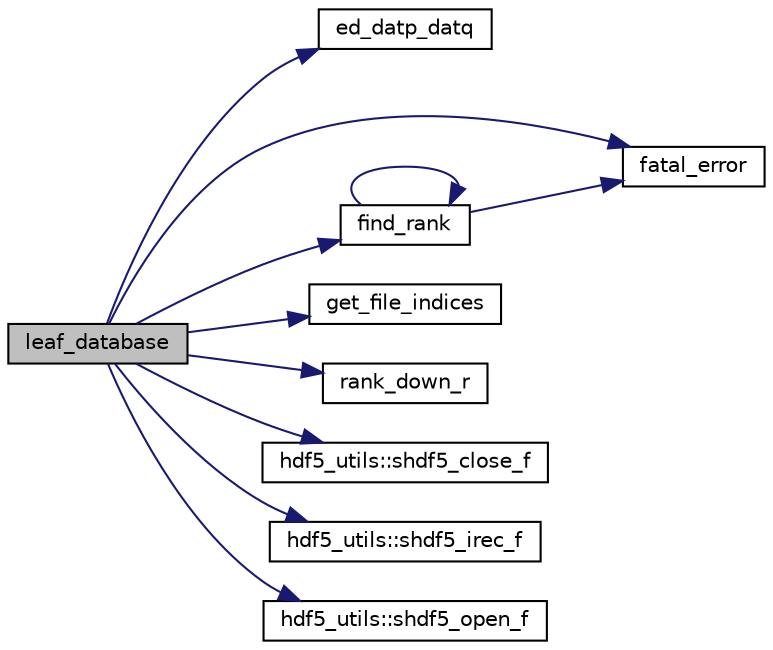 digraph "leaf_database"
{
 // LATEX_PDF_SIZE
  edge [fontname="Helvetica",fontsize="10",labelfontname="Helvetica",labelfontsize="10"];
  node [fontname="Helvetica",fontsize="10",shape=record];
  rankdir="LR";
  Node1 [label="leaf_database",height=0.2,width=0.4,color="black", fillcolor="grey75", style="filled", fontcolor="black",tooltip=" "];
  Node1 -> Node2 [color="midnightblue",fontsize="10",style="solid",fontname="Helvetica"];
  Node2 [label="ed_datp_datq",height=0.2,width=0.4,color="black", fillcolor="white", style="filled",URL="$leaf__database_8f90.html#a2bc9d20bb929b6dcaf614245dc11fa28",tooltip=" "];
  Node1 -> Node3 [color="midnightblue",fontsize="10",style="solid",fontname="Helvetica"];
  Node3 [label="fatal_error",height=0.2,width=0.4,color="black", fillcolor="white", style="filled",URL="$fatal__error_8_f90.html#a2a2bff228716ab48a81c795b348d1665",tooltip=" "];
  Node1 -> Node4 [color="midnightblue",fontsize="10",style="solid",fontname="Helvetica"];
  Node4 [label="find_rank",height=0.2,width=0.4,color="black", fillcolor="white", style="filled",URL="$numutils_8f90.html#a732ad4008d82d16d53c093bf1cecccc3",tooltip=" "];
  Node4 -> Node3 [color="midnightblue",fontsize="10",style="solid",fontname="Helvetica"];
  Node4 -> Node4 [color="midnightblue",fontsize="10",style="solid",fontname="Helvetica"];
  Node1 -> Node5 [color="midnightblue",fontsize="10",style="solid",fontname="Helvetica"];
  Node5 [label="get_file_indices",height=0.2,width=0.4,color="black", fillcolor="white", style="filled",URL="$leaf__database_8f90.html#a65620476257f7895a1e7494a74f69b97",tooltip=" "];
  Node1 -> Node6 [color="midnightblue",fontsize="10",style="solid",fontname="Helvetica"];
  Node6 [label="rank_down_r",height=0.2,width=0.4,color="black", fillcolor="white", style="filled",URL="$numutils_8f90.html#ae58db9bd6b6945031e4fe2ebfd3301ee",tooltip=" "];
  Node1 -> Node7 [color="midnightblue",fontsize="10",style="solid",fontname="Helvetica"];
  Node7 [label="hdf5_utils::shdf5_close_f",height=0.2,width=0.4,color="black", fillcolor="white", style="filled",URL="$namespacehdf5__utils.html#aced9a0b34d2b1e59a1867be622a7c8a4",tooltip="Subroutine that closes HD5 file."];
  Node1 -> Node8 [color="midnightblue",fontsize="10",style="solid",fontname="Helvetica"];
  Node8 [label="hdf5_utils::shdf5_irec_f",height=0.2,width=0.4,color="black", fillcolor="white", style="filled",URL="$namespacehdf5__utils.html#a84928db7f00b3aedc24a2c20281dddb1",tooltip=" "];
  Node1 -> Node9 [color="midnightblue",fontsize="10",style="solid",fontname="Helvetica"];
  Node9 [label="hdf5_utils::shdf5_open_f",height=0.2,width=0.4,color="black", fillcolor="white", style="filled",URL="$namespacehdf5__utils.html#ab621eee22271edfd3bf37b44d5b657e6",tooltip=" "];
}
